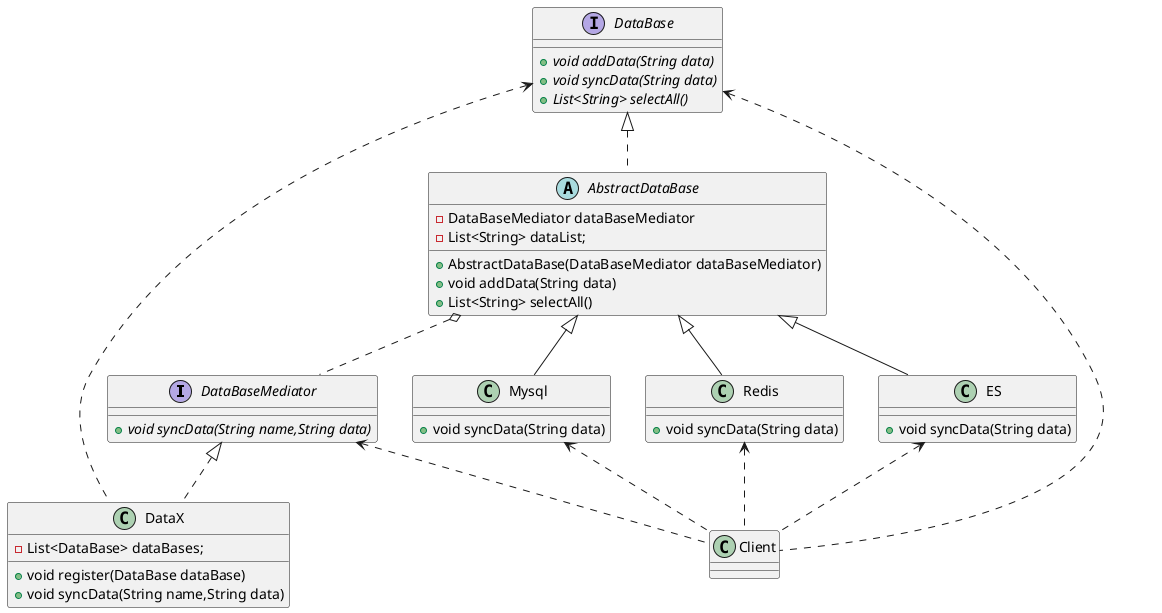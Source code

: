@startuml

interface DataBaseMediator{
    {abstract} {method} + void syncData(String name,String data)
}

class DataX {
    {field} - List<DataBase> dataBases;
    {method} + void register(DataBase dataBase)
    {method} + void syncData(String name,String data)
}

interface DataBase{
    {abstract} {method} + void addData(String data)
    {abstract} {method} + void syncData(String data)
    {abstract} {method} + List<String> selectAll()
}

abstract class AbstractDataBase{
    {field} - DataBaseMediator dataBaseMediator
    {field} - List<String> dataList;
    + AbstractDataBase(DataBaseMediator dataBaseMediator)
    {method} + void addData(String data)
    {method} + List<String> selectAll()
}
class Mysql{
    {method} + void syncData(String data)
}

class Redis{
    {method} + void syncData(String data)
}

class ES{
    {method} + void syncData(String data)
}

class Client

DataBaseMediator <|.. DataX
DataBase <.. DataX
DataBase <|.. AbstractDataBase
AbstractDataBase <|-- Mysql
AbstractDataBase <|-- Redis
AbstractDataBase <|-- ES
AbstractDataBase o.. DataBaseMediator
DataBase <.. Client
DataBaseMediator <.. Client
Mysql <.. Client
Redis <.. Client
ES <.. Client






@enduml